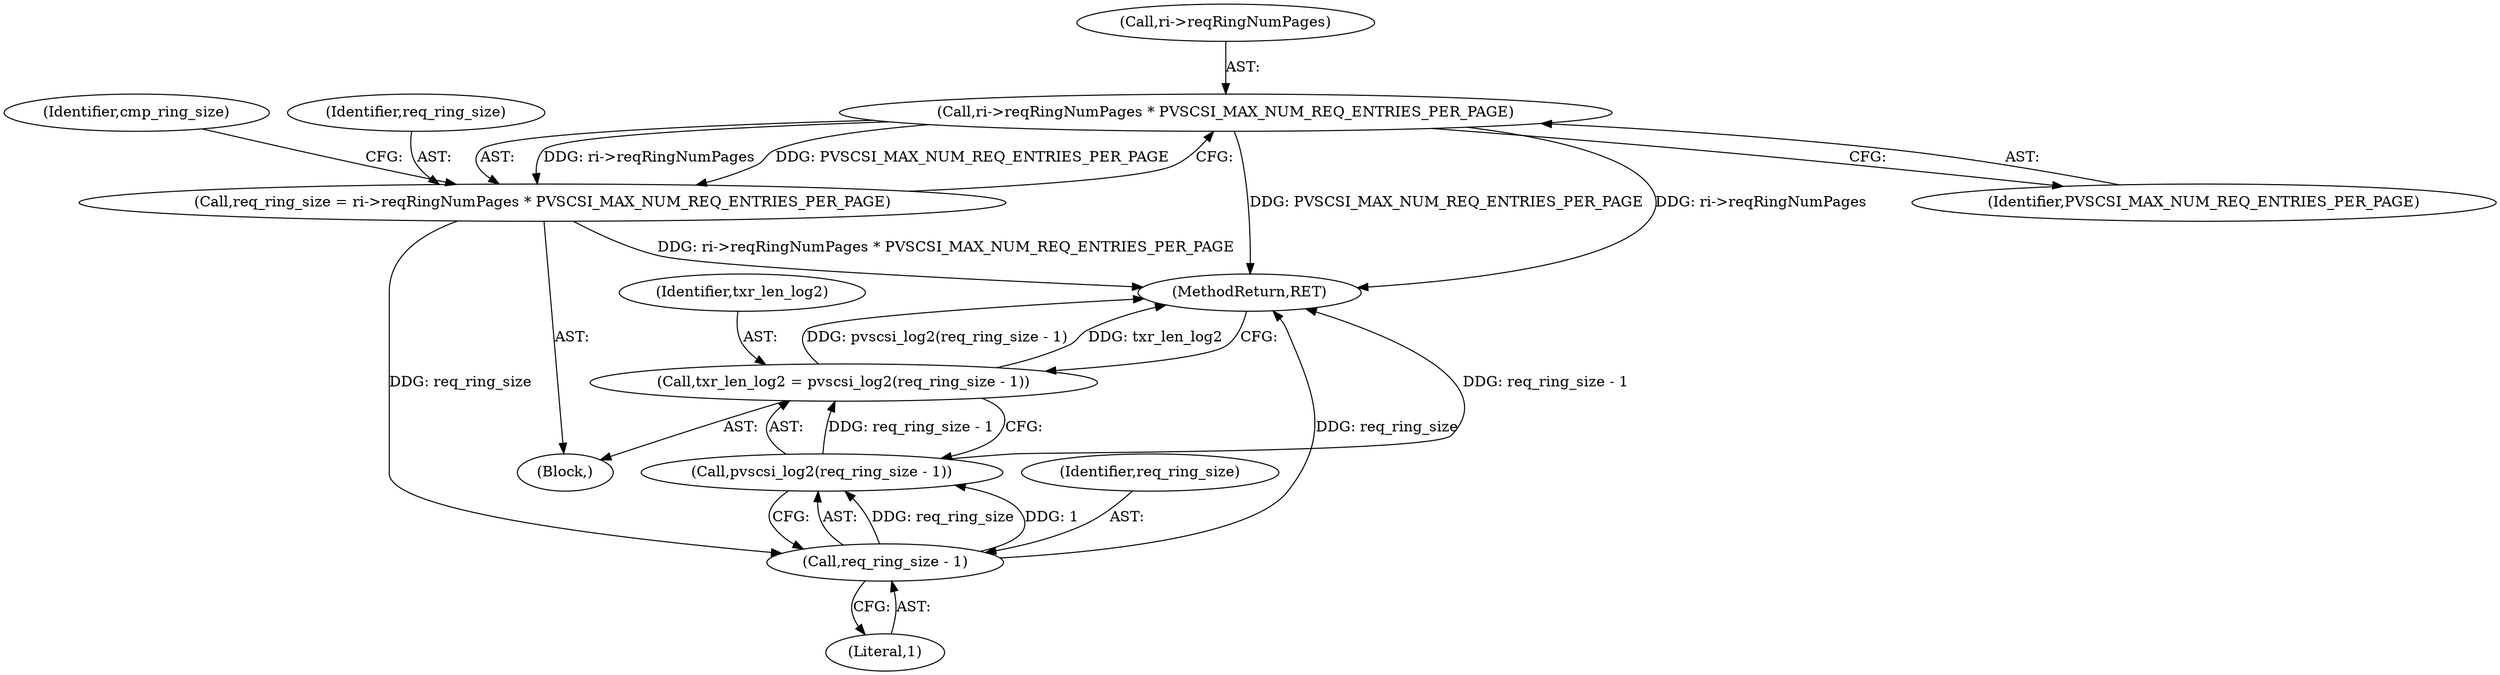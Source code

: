 digraph "0_qemu_7f61f4690dd153be98900a2a508b88989e692753@pointer" {
"1000120" [label="(Call,ri->reqRingNumPages * PVSCSI_MAX_NUM_REQ_ENTRIES_PER_PAGE)"];
"1000118" [label="(Call,req_ring_size = ri->reqRingNumPages * PVSCSI_MAX_NUM_REQ_ENTRIES_PER_PAGE)"];
"1000135" [label="(Call,req_ring_size - 1)"];
"1000134" [label="(Call,pvscsi_log2(req_ring_size - 1))"];
"1000132" [label="(Call,txr_len_log2 = pvscsi_log2(req_ring_size - 1))"];
"1000136" [label="(Identifier,req_ring_size)"];
"1000126" [label="(Identifier,cmp_ring_size)"];
"1000133" [label="(Identifier,txr_len_log2)"];
"1000132" [label="(Call,txr_len_log2 = pvscsi_log2(req_ring_size - 1))"];
"1000121" [label="(Call,ri->reqRingNumPages)"];
"1000137" [label="(Literal,1)"];
"1000120" [label="(Call,ri->reqRingNumPages * PVSCSI_MAX_NUM_REQ_ENTRIES_PER_PAGE)"];
"1000124" [label="(Identifier,PVSCSI_MAX_NUM_REQ_ENTRIES_PER_PAGE)"];
"1000134" [label="(Call,pvscsi_log2(req_ring_size - 1))"];
"1000118" [label="(Call,req_ring_size = ri->reqRingNumPages * PVSCSI_MAX_NUM_REQ_ENTRIES_PER_PAGE)"];
"1000103" [label="(Block,)"];
"1000119" [label="(Identifier,req_ring_size)"];
"1000138" [label="(MethodReturn,RET)"];
"1000135" [label="(Call,req_ring_size - 1)"];
"1000120" -> "1000118"  [label="AST: "];
"1000120" -> "1000124"  [label="CFG: "];
"1000121" -> "1000120"  [label="AST: "];
"1000124" -> "1000120"  [label="AST: "];
"1000118" -> "1000120"  [label="CFG: "];
"1000120" -> "1000138"  [label="DDG: ri->reqRingNumPages"];
"1000120" -> "1000138"  [label="DDG: PVSCSI_MAX_NUM_REQ_ENTRIES_PER_PAGE"];
"1000120" -> "1000118"  [label="DDG: ri->reqRingNumPages"];
"1000120" -> "1000118"  [label="DDG: PVSCSI_MAX_NUM_REQ_ENTRIES_PER_PAGE"];
"1000118" -> "1000103"  [label="AST: "];
"1000119" -> "1000118"  [label="AST: "];
"1000126" -> "1000118"  [label="CFG: "];
"1000118" -> "1000138"  [label="DDG: ri->reqRingNumPages * PVSCSI_MAX_NUM_REQ_ENTRIES_PER_PAGE"];
"1000118" -> "1000135"  [label="DDG: req_ring_size"];
"1000135" -> "1000134"  [label="AST: "];
"1000135" -> "1000137"  [label="CFG: "];
"1000136" -> "1000135"  [label="AST: "];
"1000137" -> "1000135"  [label="AST: "];
"1000134" -> "1000135"  [label="CFG: "];
"1000135" -> "1000138"  [label="DDG: req_ring_size"];
"1000135" -> "1000134"  [label="DDG: req_ring_size"];
"1000135" -> "1000134"  [label="DDG: 1"];
"1000134" -> "1000132"  [label="AST: "];
"1000132" -> "1000134"  [label="CFG: "];
"1000134" -> "1000138"  [label="DDG: req_ring_size - 1"];
"1000134" -> "1000132"  [label="DDG: req_ring_size - 1"];
"1000132" -> "1000103"  [label="AST: "];
"1000133" -> "1000132"  [label="AST: "];
"1000138" -> "1000132"  [label="CFG: "];
"1000132" -> "1000138"  [label="DDG: pvscsi_log2(req_ring_size - 1)"];
"1000132" -> "1000138"  [label="DDG: txr_len_log2"];
}
